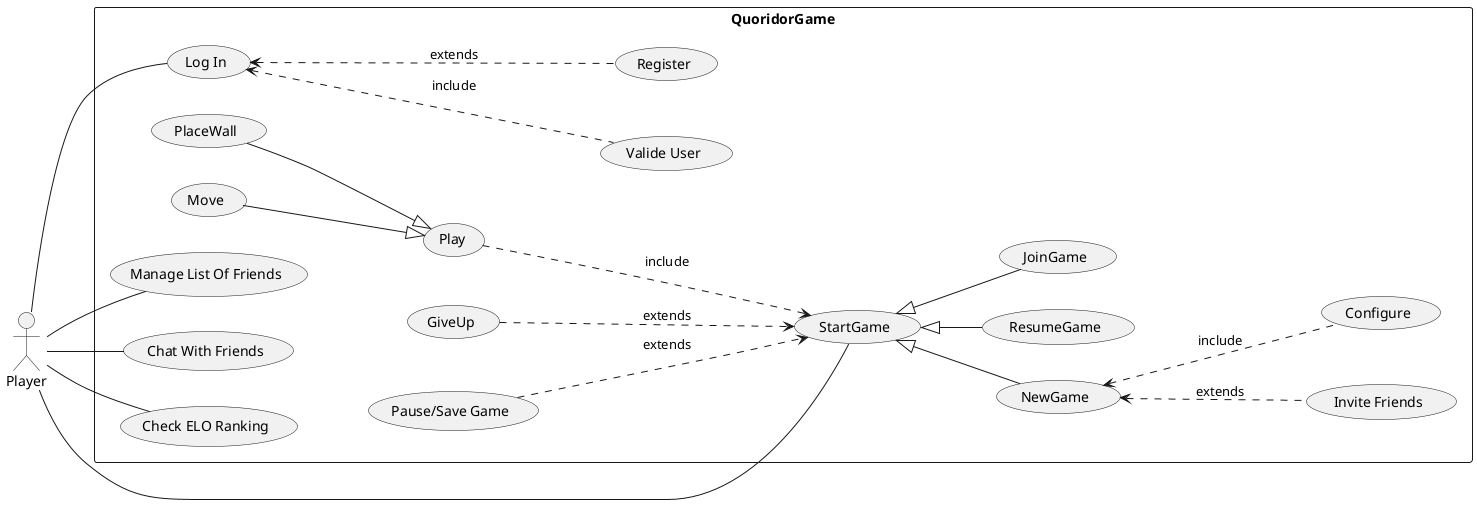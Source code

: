 

@startuml  UseCase
left to right direction
actor Player
rectangle QuoridorGame {


Player -left- (Log In)
Player -- (StartGame)
Player -- (Manage List Of Friends)
Player -- (Chat With Friends)
Player -- (Check ELO Ranking)

(StartGame) <|-- (ResumeGame)
(StartGame) <|-- (JoinGame)
(StartGame) <|-- (NewGame)

(Invite Friends) .-up-> (NewGame) : extends
(Configure) .-up-> (NewGame) : include

(Play) .--> (StartGame) : include
(GiveUp) .--> (StartGame) : extends
(Pause/Save Game) .--> (StartGame) : extends
(Play) <|-up- (Move)
(Play) <|-up- (PlaceWall)

(Valide User) .-up-> (Log In) : include
(Register) .-up-> (Log In) : extends


}
@enduml
